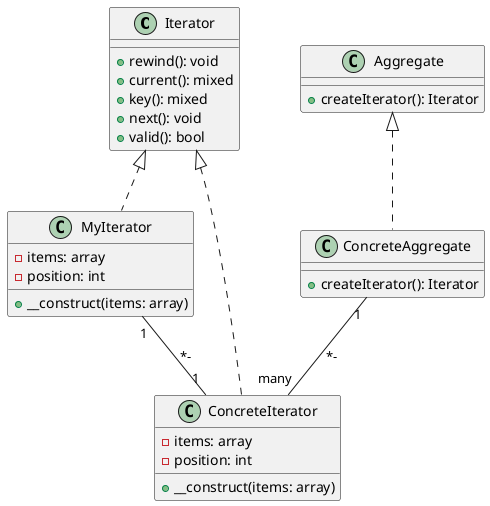 @startuml Iterator
class Iterator {
    + rewind(): void
    + current(): mixed
    + key(): mixed
    + next(): void
    + valid(): bool
}

class MyIterator {
    - items: array
    - position: int
    + __construct(items: array)
}

class ConcreteIterator {
    - items: array
    - position: int
    + __construct(items: array)
}

class Aggregate {
    + createIterator(): Iterator
}

class ConcreteAggregate {
    + createIterator(): Iterator
}

Iterator <|.. MyIterator
Iterator <|.. ConcreteIterator

MyIterator -- ConcreteIterator: "1" *- "1"

Aggregate <|.. ConcreteAggregate

ConcreteAggregate -- ConcreteIterator: "1" *- "many"
@enduml
